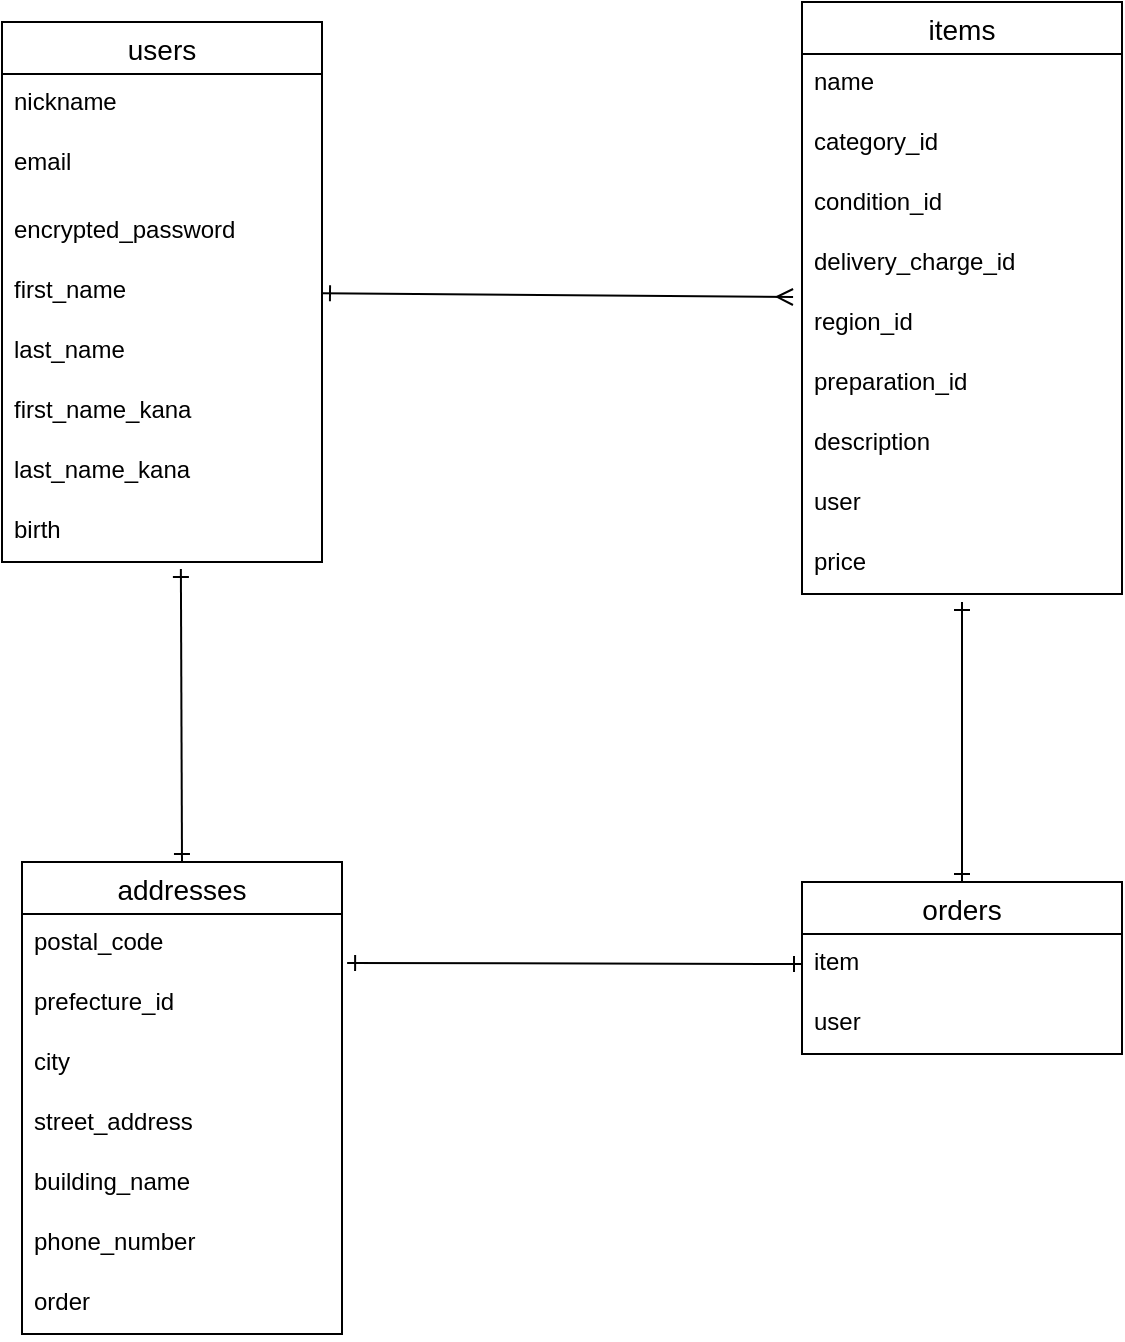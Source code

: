 <mxfile>
    <diagram id="GB7tPQ4RkODaCWAIksjk" name="ページ1">
        <mxGraphModel dx="722" dy="537" grid="1" gridSize="10" guides="1" tooltips="1" connect="1" arrows="1" fold="1" page="1" pageScale="1" pageWidth="827" pageHeight="1169" math="0" shadow="0">
            <root>
                <mxCell id="0"/>
                <mxCell id="1" parent="0"/>
                <mxCell id="2" value="users" style="swimlane;fontStyle=0;childLayout=stackLayout;horizontal=1;startSize=26;horizontalStack=0;resizeParent=1;resizeParentMax=0;resizeLast=0;collapsible=1;marginBottom=0;align=center;fontSize=14;" parent="1" vertex="1">
                    <mxGeometry x="40" y="40" width="160" height="270" as="geometry"/>
                </mxCell>
                <mxCell id="3" value="nickname" style="text;strokeColor=none;fillColor=none;spacingLeft=4;spacingRight=4;overflow=hidden;rotatable=0;points=[[0,0.5],[1,0.5]];portConstraint=eastwest;fontSize=12;" parent="2" vertex="1">
                    <mxGeometry y="26" width="160" height="30" as="geometry"/>
                </mxCell>
                <mxCell id="5" value="email" style="text;strokeColor=none;fillColor=none;spacingLeft=4;spacingRight=4;overflow=hidden;rotatable=0;points=[[0,0.5],[1,0.5]];portConstraint=eastwest;fontSize=12;" parent="2" vertex="1">
                    <mxGeometry y="56" width="160" height="34" as="geometry"/>
                </mxCell>
                <mxCell id="4" value="encrypted_password" style="text;strokeColor=none;fillColor=none;spacingLeft=4;spacingRight=4;overflow=hidden;rotatable=0;points=[[0,0.5],[1,0.5]];portConstraint=eastwest;fontSize=12;" parent="2" vertex="1">
                    <mxGeometry y="90" width="160" height="30" as="geometry"/>
                </mxCell>
                <mxCell id="8" value="first_name" style="text;strokeColor=none;fillColor=none;spacingLeft=4;spacingRight=4;overflow=hidden;rotatable=0;points=[[0,0.5],[1,0.5]];portConstraint=eastwest;fontSize=12;" parent="2" vertex="1">
                    <mxGeometry y="120" width="160" height="30" as="geometry"/>
                </mxCell>
                <mxCell id="32" value="last_name" style="text;strokeColor=none;fillColor=none;spacingLeft=4;spacingRight=4;overflow=hidden;rotatable=0;points=[[0,0.5],[1,0.5]];portConstraint=eastwest;fontSize=12;" parent="2" vertex="1">
                    <mxGeometry y="150" width="160" height="30" as="geometry"/>
                </mxCell>
                <mxCell id="11" value="first_name_kana" style="text;strokeColor=none;fillColor=none;spacingLeft=4;spacingRight=4;overflow=hidden;rotatable=0;points=[[0,0.5],[1,0.5]];portConstraint=eastwest;fontSize=12;" parent="2" vertex="1">
                    <mxGeometry y="180" width="160" height="30" as="geometry"/>
                </mxCell>
                <mxCell id="12" value="last_name_kana" style="text;strokeColor=none;fillColor=none;spacingLeft=4;spacingRight=4;overflow=hidden;rotatable=0;points=[[0,0.5],[1,0.5]];portConstraint=eastwest;fontSize=12;" parent="2" vertex="1">
                    <mxGeometry y="210" width="160" height="30" as="geometry"/>
                </mxCell>
                <mxCell id="9" value="birth" style="text;strokeColor=none;fillColor=none;spacingLeft=4;spacingRight=4;overflow=hidden;rotatable=0;points=[[0,0.5],[1,0.5]];portConstraint=eastwest;fontSize=12;" parent="2" vertex="1">
                    <mxGeometry y="240" width="160" height="30" as="geometry"/>
                </mxCell>
                <mxCell id="13" value="items" style="swimlane;fontStyle=0;childLayout=stackLayout;horizontal=1;startSize=26;horizontalStack=0;resizeParent=1;resizeParentMax=0;resizeLast=0;collapsible=1;marginBottom=0;align=center;fontSize=14;" parent="1" vertex="1">
                    <mxGeometry x="440" y="30" width="160" height="296" as="geometry"/>
                </mxCell>
                <mxCell id="14" value="name" style="text;strokeColor=none;fillColor=none;spacingLeft=4;spacingRight=4;overflow=hidden;rotatable=0;points=[[0,0.5],[1,0.5]];portConstraint=eastwest;fontSize=12;" parent="13" vertex="1">
                    <mxGeometry y="26" width="160" height="30" as="geometry"/>
                </mxCell>
                <mxCell id="15" value="category_id" style="text;strokeColor=none;fillColor=none;spacingLeft=4;spacingRight=4;overflow=hidden;rotatable=0;points=[[0,0.5],[1,0.5]];portConstraint=eastwest;fontSize=12;" parent="13" vertex="1">
                    <mxGeometry y="56" width="160" height="30" as="geometry"/>
                </mxCell>
                <mxCell id="17" value="condition_id" style="text;strokeColor=none;fillColor=none;spacingLeft=4;spacingRight=4;overflow=hidden;rotatable=0;points=[[0,0.5],[1,0.5]];portConstraint=eastwest;fontSize=12;" parent="13" vertex="1">
                    <mxGeometry y="86" width="160" height="30" as="geometry"/>
                </mxCell>
                <mxCell id="31" value="delivery_charge_id" style="text;strokeColor=none;fillColor=none;spacingLeft=4;spacingRight=4;overflow=hidden;rotatable=0;points=[[0,0.5],[1,0.5]];portConstraint=eastwest;fontSize=12;" parent="13" vertex="1">
                    <mxGeometry y="116" width="160" height="30" as="geometry"/>
                </mxCell>
                <mxCell id="18" value="region_id" style="text;strokeColor=none;fillColor=none;spacingLeft=4;spacingRight=4;overflow=hidden;rotatable=0;points=[[0,0.5],[1,0.5]];portConstraint=eastwest;fontSize=12;" parent="13" vertex="1">
                    <mxGeometry y="146" width="160" height="30" as="geometry"/>
                </mxCell>
                <mxCell id="25" value="preparation_id" style="text;strokeColor=none;fillColor=none;spacingLeft=4;spacingRight=4;overflow=hidden;rotatable=0;points=[[0,0.5],[1,0.5]];portConstraint=eastwest;fontSize=12;" parent="13" vertex="1">
                    <mxGeometry y="176" width="160" height="30" as="geometry"/>
                </mxCell>
                <mxCell id="27" value="description" style="text;strokeColor=none;fillColor=none;spacingLeft=4;spacingRight=4;overflow=hidden;rotatable=0;points=[[0,0.5],[1,0.5]];portConstraint=eastwest;fontSize=12;" parent="13" vertex="1">
                    <mxGeometry y="206" width="160" height="30" as="geometry"/>
                </mxCell>
                <mxCell id="26" value="user" style="text;strokeColor=none;fillColor=none;spacingLeft=4;spacingRight=4;overflow=hidden;rotatable=0;points=[[0,0.5],[1,0.5]];portConstraint=eastwest;fontSize=12;" parent="13" vertex="1">
                    <mxGeometry y="236" width="160" height="30" as="geometry"/>
                </mxCell>
                <mxCell id="24" value="price" style="text;strokeColor=none;fillColor=none;spacingLeft=4;spacingRight=4;overflow=hidden;rotatable=0;points=[[0,0.5],[1,0.5]];portConstraint=eastwest;fontSize=12;" parent="13" vertex="1">
                    <mxGeometry y="266" width="160" height="30" as="geometry"/>
                </mxCell>
                <mxCell id="64" style="edgeStyle=none;html=1;exitX=0.5;exitY=0;exitDx=0;exitDy=0;entryX=0.5;entryY=1.133;entryDx=0;entryDy=0;entryPerimeter=0;strokeColor=default;startArrow=ERone;startFill=0;endArrow=ERone;endFill=0;" edge="1" parent="1" source="34" target="24">
                    <mxGeometry relative="1" as="geometry"/>
                </mxCell>
                <mxCell id="34" value="orders" style="swimlane;fontStyle=0;childLayout=stackLayout;horizontal=1;startSize=26;horizontalStack=0;resizeParent=1;resizeParentMax=0;resizeLast=0;collapsible=1;marginBottom=0;align=center;fontSize=14;" parent="1" vertex="1">
                    <mxGeometry x="440" y="470" width="160" height="86" as="geometry"/>
                </mxCell>
                <mxCell id="35" value="item" style="text;strokeColor=none;fillColor=none;spacingLeft=4;spacingRight=4;overflow=hidden;rotatable=0;points=[[0,0.5],[1,0.5]];portConstraint=eastwest;fontSize=12;" parent="34" vertex="1">
                    <mxGeometry y="26" width="160" height="30" as="geometry"/>
                </mxCell>
                <mxCell id="36" value="user" style="text;strokeColor=none;fillColor=none;spacingLeft=4;spacingRight=4;overflow=hidden;rotatable=0;points=[[0,0.5],[1,0.5]];portConstraint=eastwest;fontSize=12;" parent="34" vertex="1">
                    <mxGeometry y="56" width="160" height="30" as="geometry"/>
                </mxCell>
                <mxCell id="63" style="edgeStyle=none;html=1;exitX=0.5;exitY=0;exitDx=0;exitDy=0;entryX=0.559;entryY=1.117;entryDx=0;entryDy=0;entryPerimeter=0;strokeColor=default;startArrow=ERone;startFill=0;endArrow=ERone;endFill=0;" edge="1" parent="1" source="38" target="9">
                    <mxGeometry relative="1" as="geometry"/>
                </mxCell>
                <mxCell id="38" value="addresses" style="swimlane;fontStyle=0;childLayout=stackLayout;horizontal=1;startSize=26;horizontalStack=0;resizeParent=1;resizeParentMax=0;resizeLast=0;collapsible=1;marginBottom=0;align=center;fontSize=14;" parent="1" vertex="1">
                    <mxGeometry x="50" y="460" width="160" height="236" as="geometry"/>
                </mxCell>
                <mxCell id="39" value="postal_code" style="text;strokeColor=none;fillColor=none;spacingLeft=4;spacingRight=4;overflow=hidden;rotatable=0;points=[[0,0.5],[1,0.5]];portConstraint=eastwest;fontSize=12;" parent="38" vertex="1">
                    <mxGeometry y="26" width="160" height="30" as="geometry"/>
                </mxCell>
                <mxCell id="42" value="prefecture_id" style="text;strokeColor=none;fillColor=none;spacingLeft=4;spacingRight=4;overflow=hidden;rotatable=0;points=[[0,0.5],[1,0.5]];portConstraint=eastwest;fontSize=12;" parent="38" vertex="1">
                    <mxGeometry y="56" width="160" height="30" as="geometry"/>
                </mxCell>
                <mxCell id="45" value="city" style="text;strokeColor=none;fillColor=none;spacingLeft=4;spacingRight=4;overflow=hidden;rotatable=0;points=[[0,0.5],[1,0.5]];portConstraint=eastwest;fontSize=12;" parent="38" vertex="1">
                    <mxGeometry y="86" width="160" height="30" as="geometry"/>
                </mxCell>
                <mxCell id="44" value="street_address" style="text;strokeColor=none;fillColor=none;spacingLeft=4;spacingRight=4;overflow=hidden;rotatable=0;points=[[0,0.5],[1,0.5]];portConstraint=eastwest;fontSize=12;" parent="38" vertex="1">
                    <mxGeometry y="116" width="160" height="30" as="geometry"/>
                </mxCell>
                <mxCell id="43" value="building_name" style="text;strokeColor=none;fillColor=none;spacingLeft=4;spacingRight=4;overflow=hidden;rotatable=0;points=[[0,0.5],[1,0.5]];portConstraint=eastwest;fontSize=12;" parent="38" vertex="1">
                    <mxGeometry y="146" width="160" height="30" as="geometry"/>
                </mxCell>
                <mxCell id="40" value="phone_number" style="text;strokeColor=none;fillColor=none;spacingLeft=4;spacingRight=4;overflow=hidden;rotatable=0;points=[[0,0.5],[1,0.5]];portConstraint=eastwest;fontSize=12;" parent="38" vertex="1">
                    <mxGeometry y="176" width="160" height="30" as="geometry"/>
                </mxCell>
                <mxCell id="41" value="order" style="text;strokeColor=none;fillColor=none;spacingLeft=4;spacingRight=4;overflow=hidden;rotatable=0;points=[[0,0.5],[1,0.5]];portConstraint=eastwest;fontSize=12;" parent="38" vertex="1">
                    <mxGeometry y="206" width="160" height="30" as="geometry"/>
                </mxCell>
                <mxCell id="61" style="edgeStyle=none;html=1;entryX=-0.028;entryY=0.05;entryDx=0;entryDy=0;entryPerimeter=0;strokeColor=default;endArrow=ERmany;endFill=0;startArrow=ERone;startFill=0;" edge="1" parent="1" source="8" target="18">
                    <mxGeometry relative="1" as="geometry"/>
                </mxCell>
                <mxCell id="62" style="edgeStyle=none;html=1;exitX=0;exitY=0.5;exitDx=0;exitDy=0;entryX=1.016;entryY=0.817;entryDx=0;entryDy=0;strokeColor=default;startArrow=ERone;startFill=0;endArrow=ERone;endFill=0;entryPerimeter=0;" edge="1" parent="1" source="35" target="39">
                    <mxGeometry relative="1" as="geometry"/>
                </mxCell>
            </root>
        </mxGraphModel>
    </diagram>
</mxfile>